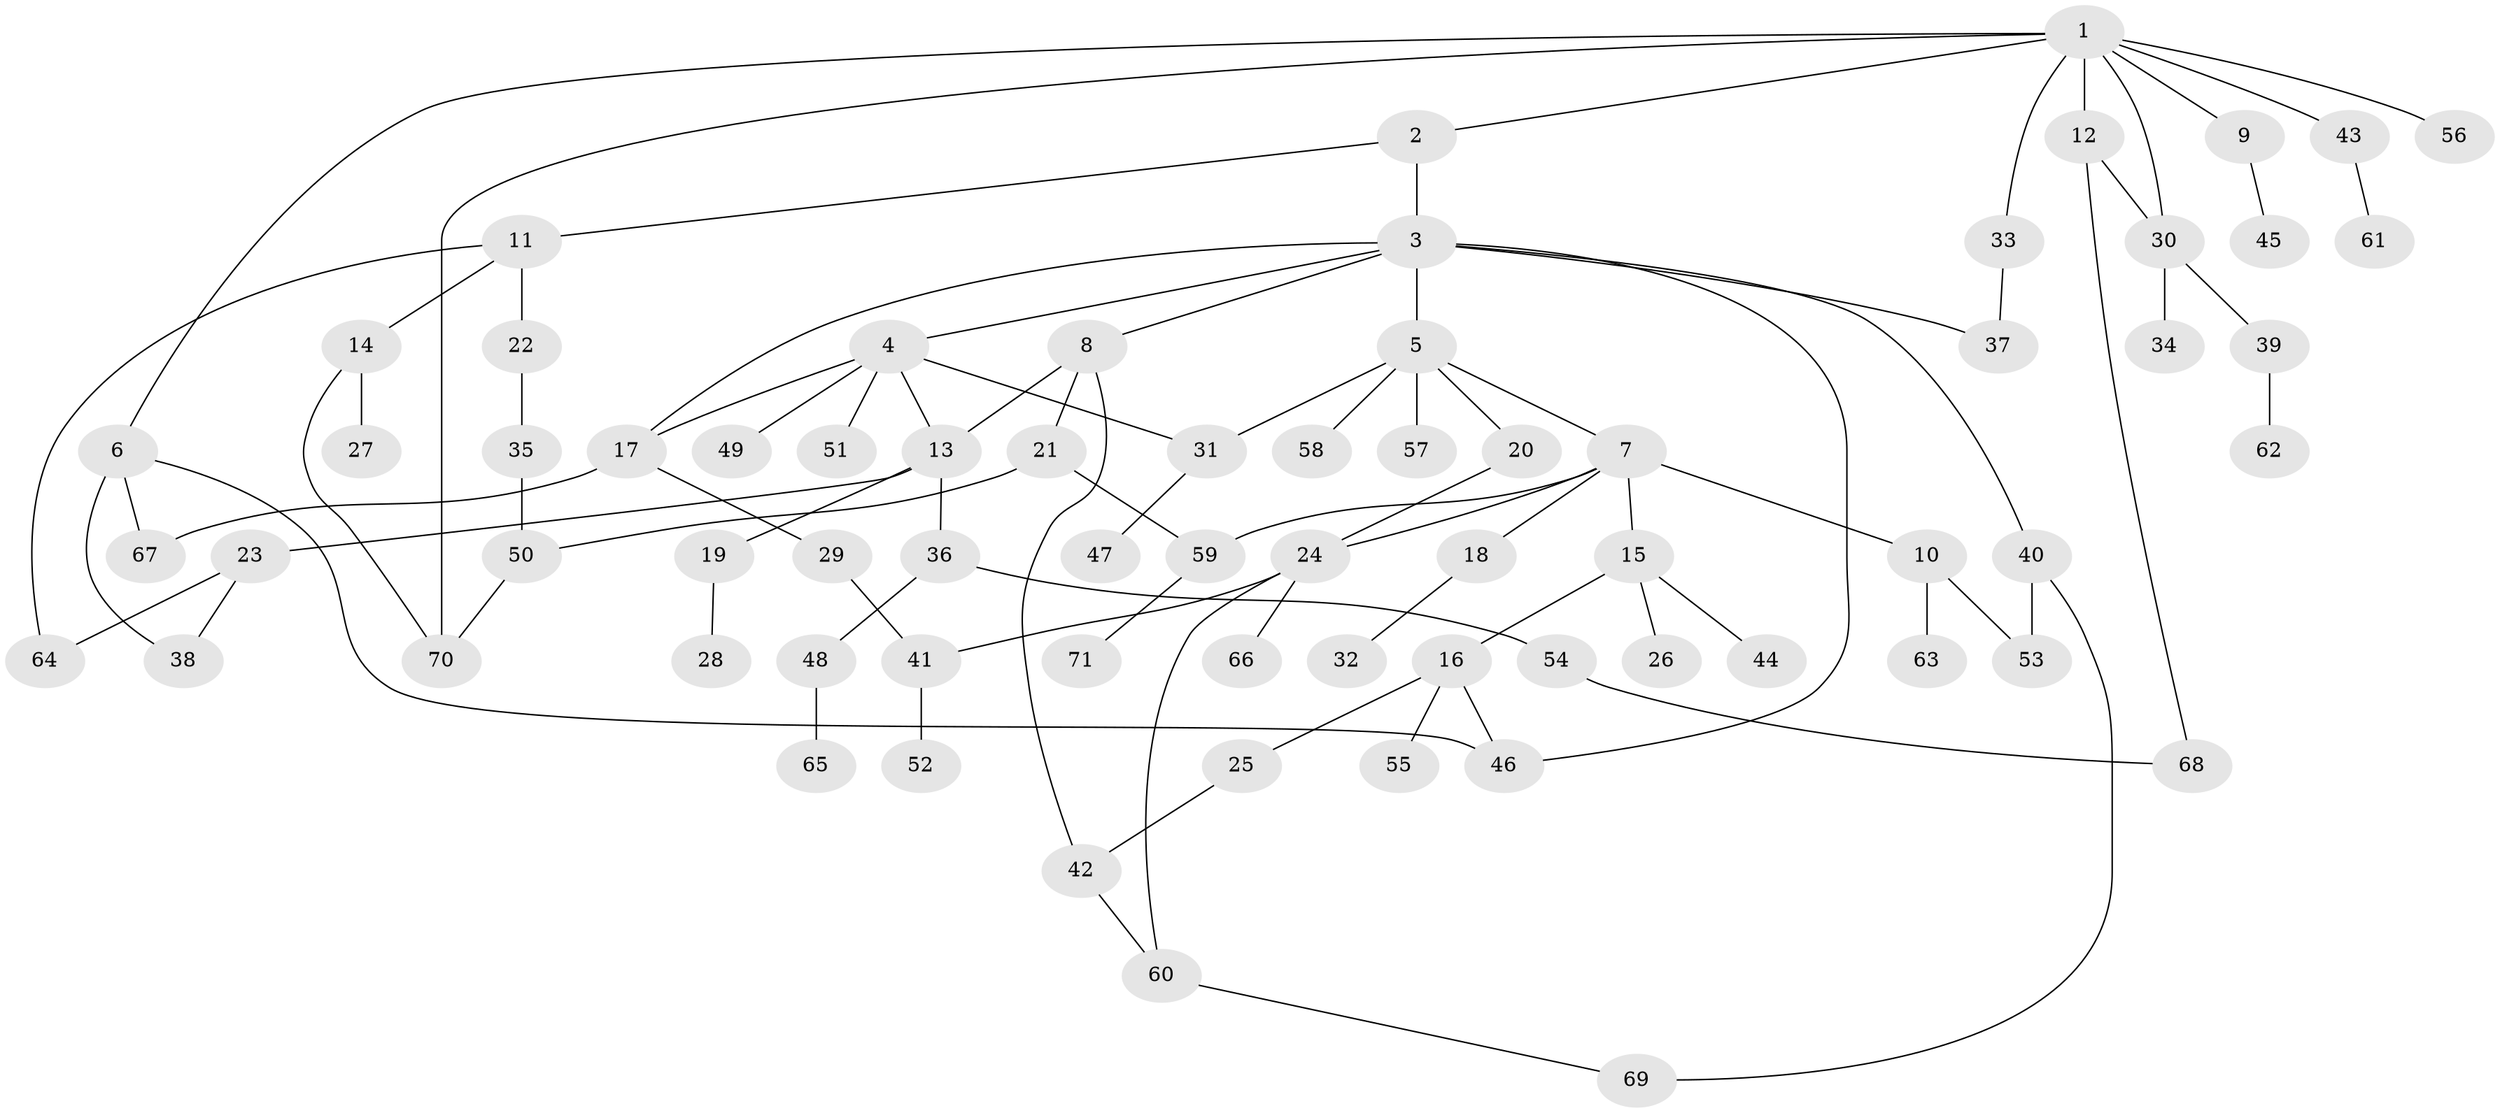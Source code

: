 // coarse degree distribution, {9: 0.044444444444444446, 5: 0.1111111111111111, 6: 0.022222222222222223, 7: 0.022222222222222223, 3: 0.17777777777777778, 4: 0.1111111111111111, 1: 0.35555555555555557, 2: 0.15555555555555556}
// Generated by graph-tools (version 1.1) at 2025/41/03/06/25 10:41:30]
// undirected, 71 vertices, 91 edges
graph export_dot {
graph [start="1"]
  node [color=gray90,style=filled];
  1;
  2;
  3;
  4;
  5;
  6;
  7;
  8;
  9;
  10;
  11;
  12;
  13;
  14;
  15;
  16;
  17;
  18;
  19;
  20;
  21;
  22;
  23;
  24;
  25;
  26;
  27;
  28;
  29;
  30;
  31;
  32;
  33;
  34;
  35;
  36;
  37;
  38;
  39;
  40;
  41;
  42;
  43;
  44;
  45;
  46;
  47;
  48;
  49;
  50;
  51;
  52;
  53;
  54;
  55;
  56;
  57;
  58;
  59;
  60;
  61;
  62;
  63;
  64;
  65;
  66;
  67;
  68;
  69;
  70;
  71;
  1 -- 2;
  1 -- 6;
  1 -- 9;
  1 -- 12;
  1 -- 30;
  1 -- 33;
  1 -- 43;
  1 -- 56;
  1 -- 70;
  2 -- 3;
  2 -- 11;
  3 -- 4;
  3 -- 5;
  3 -- 8;
  3 -- 40;
  3 -- 37;
  3 -- 46;
  3 -- 17;
  4 -- 13;
  4 -- 17;
  4 -- 49;
  4 -- 51;
  4 -- 31;
  5 -- 7;
  5 -- 20;
  5 -- 31;
  5 -- 57;
  5 -- 58;
  6 -- 67;
  6 -- 46;
  6 -- 38;
  7 -- 10;
  7 -- 15;
  7 -- 18;
  7 -- 24;
  7 -- 59;
  8 -- 21;
  8 -- 42;
  8 -- 13;
  9 -- 45;
  10 -- 63;
  10 -- 53;
  11 -- 14;
  11 -- 22;
  11 -- 64;
  12 -- 68;
  12 -- 30;
  13 -- 19;
  13 -- 23;
  13 -- 36;
  14 -- 27;
  14 -- 70;
  15 -- 16;
  15 -- 26;
  15 -- 44;
  16 -- 25;
  16 -- 46;
  16 -- 55;
  17 -- 29;
  17 -- 67;
  18 -- 32;
  19 -- 28;
  20 -- 24;
  21 -- 59;
  21 -- 50;
  22 -- 35;
  23 -- 38;
  23 -- 64;
  24 -- 66;
  24 -- 41;
  24 -- 60;
  25 -- 42;
  29 -- 41;
  30 -- 34;
  30 -- 39;
  31 -- 47;
  33 -- 37;
  35 -- 50;
  36 -- 48;
  36 -- 54;
  39 -- 62;
  40 -- 53;
  40 -- 69;
  41 -- 52;
  42 -- 60;
  43 -- 61;
  48 -- 65;
  50 -- 70;
  54 -- 68;
  59 -- 71;
  60 -- 69;
}
